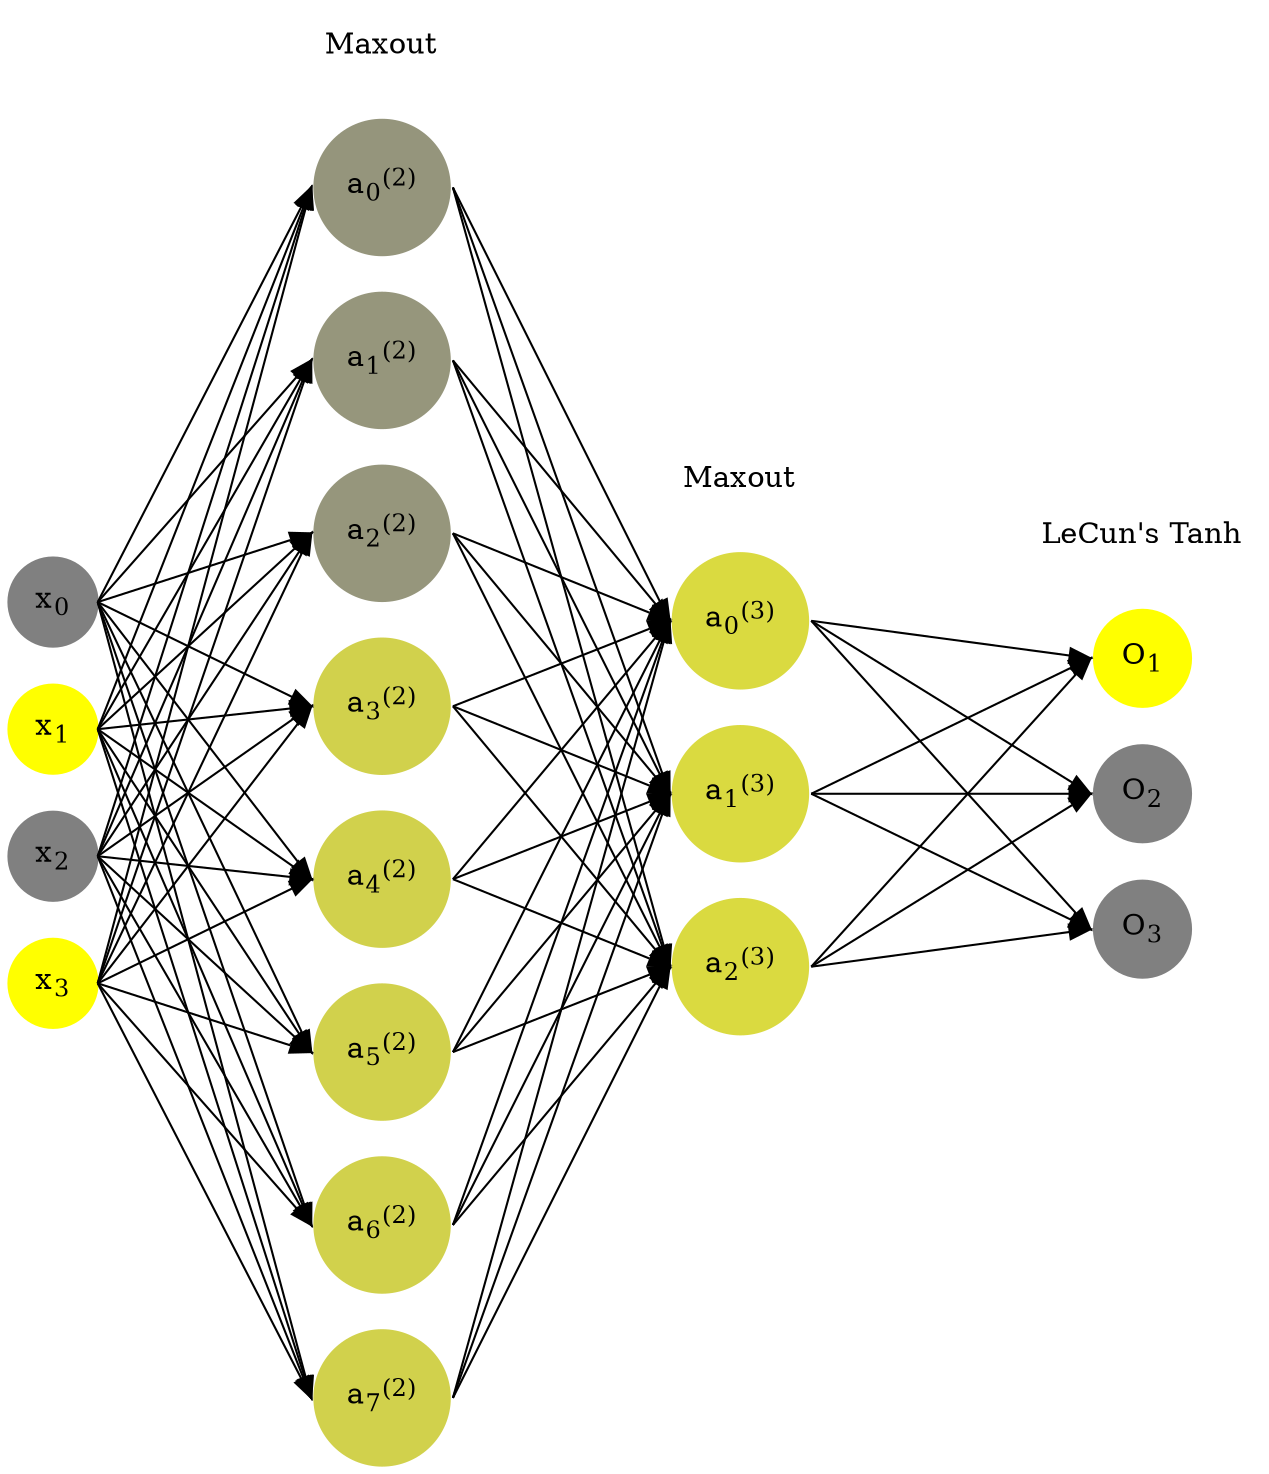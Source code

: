 digraph G {
	rankdir = LR;
	splines=false;
	edge[style=invis];
	ranksep= 1.4;
	{
	node [shape=circle, color="0.1667, 0.0, 0.5", style=filled, fillcolor="0.1667, 0.0, 0.5"];
	x0 [label=<x<sub>0</sub>>];
	}
	{
	node [shape=circle, color="0.1667, 1.0, 1.0", style=filled, fillcolor="0.1667, 1.0, 1.0"];
	x1 [label=<x<sub>1</sub>>];
	}
	{
	node [shape=circle, color="0.1667, 0.0, 0.5", style=filled, fillcolor="0.1667, 0.0, 0.5"];
	x2 [label=<x<sub>2</sub>>];
	}
	{
	node [shape=circle, color="0.1667, 1.0, 1.0", style=filled, fillcolor="0.1667, 1.0, 1.0"];
	x3 [label=<x<sub>3</sub>>];
	}
	{
	node [shape=circle, color="0.1667, 0.165569, 0.582785", style=filled, fillcolor="0.1667, 0.165569, 0.582785"];
	a02 [label=<a<sub>0</sub><sup>(2)</sup>>];
	}
	{
	node [shape=circle, color="0.1667, 0.176450, 0.588225", style=filled, fillcolor="0.1667, 0.176450, 0.588225"];
	a12 [label=<a<sub>1</sub><sup>(2)</sup>>];
	}
	{
	node [shape=circle, color="0.1667, 0.176450, 0.588225", style=filled, fillcolor="0.1667, 0.176450, 0.588225"];
	a22 [label=<a<sub>2</sub><sup>(2)</sup>>];
	}
	{
	node [shape=circle, color="0.1667, 0.634245, 0.817122", style=filled, fillcolor="0.1667, 0.634245, 0.817122"];
	a32 [label=<a<sub>3</sub><sup>(2)</sup>>];
	}
	{
	node [shape=circle, color="0.1667, 0.634245, 0.817122", style=filled, fillcolor="0.1667, 0.634245, 0.817122"];
	a42 [label=<a<sub>4</sub><sup>(2)</sup>>];
	}
	{
	node [shape=circle, color="0.1667, 0.634245, 0.817122", style=filled, fillcolor="0.1667, 0.634245, 0.817122"];
	a52 [label=<a<sub>5</sub><sup>(2)</sup>>];
	}
	{
	node [shape=circle, color="0.1667, 0.634245, 0.817122", style=filled, fillcolor="0.1667, 0.634245, 0.817122"];
	a62 [label=<a<sub>6</sub><sup>(2)</sup>>];
	}
	{
	node [shape=circle, color="0.1667, 0.634245, 0.817122", style=filled, fillcolor="0.1667, 0.634245, 0.817122"];
	a72 [label=<a<sub>7</sub><sup>(2)</sup>>];
	}
	{
	node [shape=circle, color="0.1667, 0.703394, 0.851697", style=filled, fillcolor="0.1667, 0.703394, 0.851697"];
	a03 [label=<a<sub>0</sub><sup>(3)</sup>>];
	}
	{
	node [shape=circle, color="0.1667, 0.703394, 0.851697", style=filled, fillcolor="0.1667, 0.703394, 0.851697"];
	a13 [label=<a<sub>1</sub><sup>(3)</sup>>];
	}
	{
	node [shape=circle, color="0.1667, 0.703394, 0.851697", style=filled, fillcolor="0.1667, 0.703394, 0.851697"];
	a23 [label=<a<sub>2</sub><sup>(3)</sup>>];
	}
	{
	node [shape=circle, color="0.1667, 1.0, 1.0", style=filled, fillcolor="0.1667, 1.0, 1.0"];
	O1 [label=<O<sub>1</sub>>];
	}
	{
	node [shape=circle, color="0.1667, 0.0, 0.5", style=filled, fillcolor="0.1667, 0.0, 0.5"];
	O2 [label=<O<sub>2</sub>>];
	}
	{
	node [shape=circle, color="0.1667, 0.0, 0.5", style=filled, fillcolor="0.1667, 0.0, 0.5"];
	O3 [label=<O<sub>3</sub>>];
	}
	{
	rank=same;
	x0->x1->x2->x3;
	}
	{
	rank=same;
	a02->a12->a22->a32->a42->a52->a62->a72;
	}
	{
	rank=same;
	a03->a13->a23;
	}
	{
	rank=same;
	O1->O2->O3;
	}
	l1 [shape=plaintext,label="Maxout"];
	l1->a02;
	{rank=same; l1;a02};
	l2 [shape=plaintext,label="Maxout"];
	l2->a03;
	{rank=same; l2;a03};
	l3 [shape=plaintext,label="LeCun's Tanh"];
	l3->O1;
	{rank=same; l3;O1};
edge[style=solid, tailport=e, headport=w];
	{x0;x1;x2;x3} -> {a02;a12;a22;a32;a42;a52;a62;a72};
	{a02;a12;a22;a32;a42;a52;a62;a72} -> {a03;a13;a23};
	{a03;a13;a23} -> {O1,O2,O3};
}